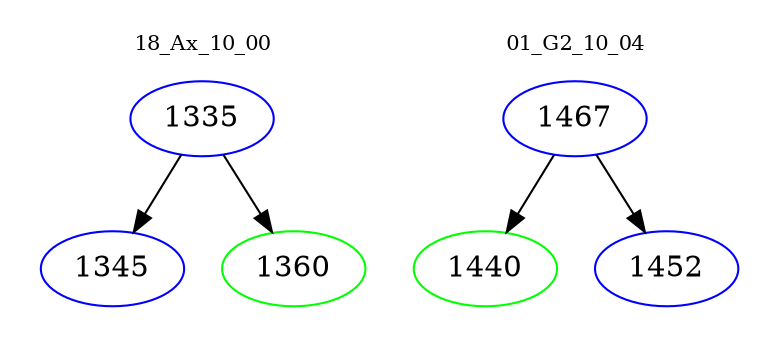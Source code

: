 digraph{
subgraph cluster_0 {
color = white
label = "18_Ax_10_00";
fontsize=10;
T0_1335 [label="1335", color="blue"]
T0_1335 -> T0_1345 [color="black"]
T0_1345 [label="1345", color="blue"]
T0_1335 -> T0_1360 [color="black"]
T0_1360 [label="1360", color="green"]
}
subgraph cluster_1 {
color = white
label = "01_G2_10_04";
fontsize=10;
T1_1467 [label="1467", color="blue"]
T1_1467 -> T1_1440 [color="black"]
T1_1440 [label="1440", color="green"]
T1_1467 -> T1_1452 [color="black"]
T1_1452 [label="1452", color="blue"]
}
}
